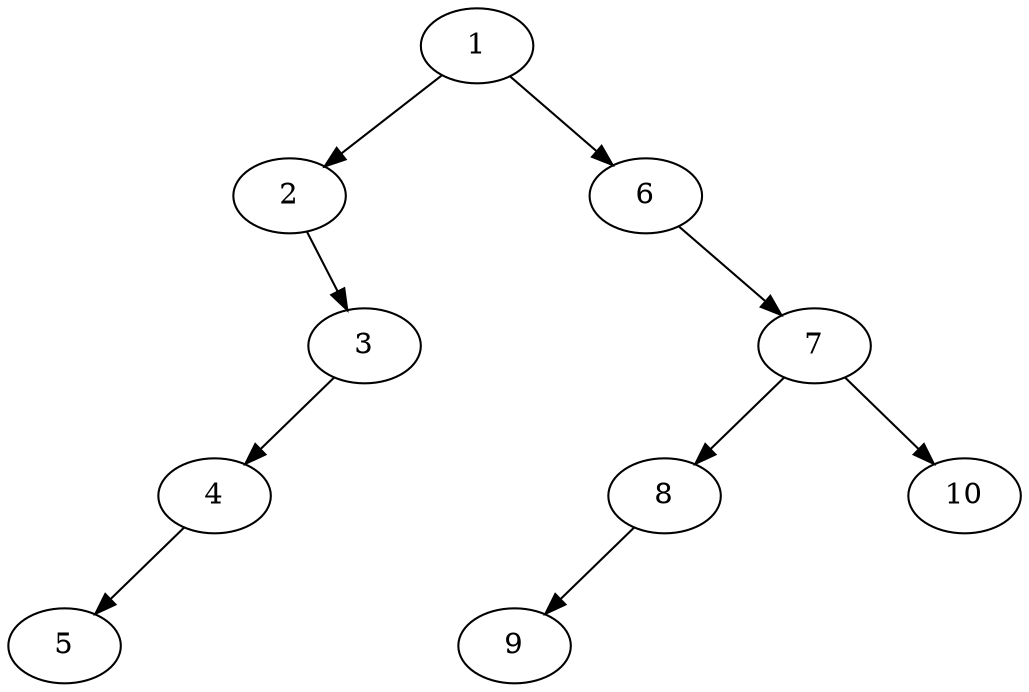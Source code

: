 digraph mygraph {
1 -> 2
I0 [style=invis]
 1 -> I0 [style=invis]
1 -> 6
I1 [style=invis]
 2 -> I1 [style=invis]
I2 [style=invis]
 2 -> I2 [style=invis]
2 -> 3
3 -> 4
I3 [style=invis]
 3 -> I3 [style=invis]
I4 [style=invis]
 3 -> I4 [style=invis]
4 -> 5
I5 [style=invis]
 4 -> I5 [style=invis]
I6 [style=invis]
 4 -> I6 [style=invis]
I7 [style=invis]
 6 -> I7 [style=invis]
I8 [style=invis]
 6 -> I8 [style=invis]
6 -> 7
7 -> 8
I9 [style=invis]
 7 -> I9 [style=invis]
7 -> 10
8 -> 9
I10 [style=invis]
 8 -> I10 [style=invis]
I11 [style=invis]
 8 -> I11 [style=invis]
}
